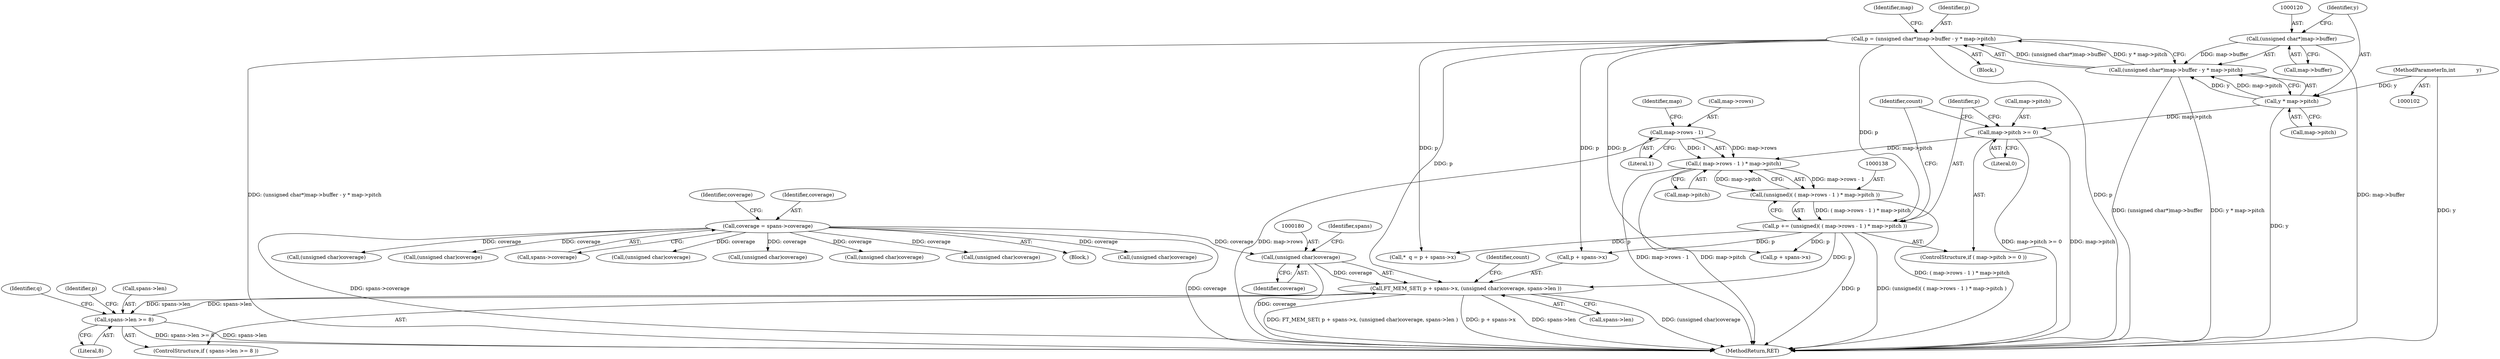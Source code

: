 digraph "0_savannah_6305b869d86ff415a33576df6d43729673c66eee@pointer" {
"1000173" [label="(Call,FT_MEM_SET( p + spans->x, (unsigned char)coverage, spans->len ))"];
"1000116" [label="(Call,p = (unsigned char*)map->buffer - y * map->pitch)"];
"1000118" [label="(Call,(unsigned char*)map->buffer - y * map->pitch)"];
"1000119" [label="(Call,(unsigned char*)map->buffer)"];
"1000124" [label="(Call,y * map->pitch)"];
"1000103" [label="(MethodParameterIn,int             y)"];
"1000135" [label="(Call,p += (unsigned)( ( map->rows - 1 ) * map->pitch ))"];
"1000137" [label="(Call,(unsigned)( ( map->rows - 1 ) * map->pitch ))"];
"1000139" [label="(Call,( map->rows - 1 ) * map->pitch)"];
"1000140" [label="(Call,map->rows - 1)"];
"1000130" [label="(Call,map->pitch >= 0)"];
"1000179" [label="(Call,(unsigned char)coverage)"];
"1000159" [label="(Call,coverage = spans->coverage)"];
"1000168" [label="(Call,spans->len >= 8)"];
"1000173" [label="(Call,FT_MEM_SET( p + spans->x, (unsigned char)coverage, spans->len ))"];
"1000116" [label="(Call,p = (unsigned char*)map->buffer - y * map->pitch)"];
"1000130" [label="(Call,map->pitch >= 0)"];
"1000189" [label="(Identifier,q)"];
"1000117" [label="(Identifier,p)"];
"1000125" [label="(Identifier,y)"];
"1000182" [label="(Call,spans->len)"];
"1000145" [label="(Call,map->pitch)"];
"1000179" [label="(Call,(unsigned char)coverage)"];
"1000221" [label="(Call,(unsigned char)coverage)"];
"1000157" [label="(Block,)"];
"1000237" [label="(Call,(unsigned char)coverage)"];
"1000136" [label="(Identifier,p)"];
"1000167" [label="(ControlStructure,if ( spans->len >= 8 ))"];
"1000144" [label="(Literal,1)"];
"1000205" [label="(Call,(unsigned char)coverage)"];
"1000174" [label="(Call,p + spans->x)"];
"1000119" [label="(Call,(unsigned char*)map->buffer)"];
"1000256" [label="(MethodReturn,RET)"];
"1000124" [label="(Call,y * map->pitch)"];
"1000213" [label="(Call,(unsigned char)coverage)"];
"1000118" [label="(Call,(unsigned char*)map->buffer - y * map->pitch)"];
"1000140" [label="(Call,map->rows - 1)"];
"1000141" [label="(Call,map->rows)"];
"1000135" [label="(Call,p += (unsigned)( ( map->rows - 1 ) * map->pitch ))"];
"1000173" [label="(Call,FT_MEM_SET( p + spans->x, (unsigned char)coverage, spans->len ))"];
"1000129" [label="(ControlStructure,if ( map->pitch >= 0 ))"];
"1000190" [label="(Call,p + spans->x)"];
"1000137" [label="(Call,(unsigned)( ( map->rows - 1 ) * map->pitch ))"];
"1000168" [label="(Call,spans->len >= 8)"];
"1000150" [label="(Identifier,count)"];
"1000131" [label="(Call,map->pitch)"];
"1000159" [label="(Call,coverage = spans->coverage)"];
"1000165" [label="(Identifier,coverage)"];
"1000175" [label="(Identifier,p)"];
"1000172" [label="(Literal,8)"];
"1000161" [label="(Call,spans->coverage)"];
"1000183" [label="(Identifier,spans)"];
"1000107" [label="(Block,)"];
"1000181" [label="(Identifier,coverage)"];
"1000134" [label="(Literal,0)"];
"1000245" [label="(Call,(unsigned char)coverage)"];
"1000252" [label="(Call,(unsigned char)coverage)"];
"1000139" [label="(Call,( map->rows - 1 ) * map->pitch)"];
"1000169" [label="(Call,spans->len)"];
"1000154" [label="(Identifier,count)"];
"1000103" [label="(MethodParameterIn,int             y)"];
"1000160" [label="(Identifier,coverage)"];
"1000126" [label="(Call,map->pitch)"];
"1000146" [label="(Identifier,map)"];
"1000132" [label="(Identifier,map)"];
"1000229" [label="(Call,(unsigned char)coverage)"];
"1000121" [label="(Call,map->buffer)"];
"1000188" [label="(Call,*  q = p + spans->x)"];
"1000173" -> "1000167"  [label="AST: "];
"1000173" -> "1000182"  [label="CFG: "];
"1000174" -> "1000173"  [label="AST: "];
"1000179" -> "1000173"  [label="AST: "];
"1000182" -> "1000173"  [label="AST: "];
"1000154" -> "1000173"  [label="CFG: "];
"1000173" -> "1000256"  [label="DDG: spans->len"];
"1000173" -> "1000256"  [label="DDG: (unsigned char)coverage"];
"1000173" -> "1000256"  [label="DDG: FT_MEM_SET( p + spans->x, (unsigned char)coverage, spans->len )"];
"1000173" -> "1000256"  [label="DDG: p + spans->x"];
"1000173" -> "1000168"  [label="DDG: spans->len"];
"1000116" -> "1000173"  [label="DDG: p"];
"1000135" -> "1000173"  [label="DDG: p"];
"1000179" -> "1000173"  [label="DDG: coverage"];
"1000168" -> "1000173"  [label="DDG: spans->len"];
"1000116" -> "1000107"  [label="AST: "];
"1000116" -> "1000118"  [label="CFG: "];
"1000117" -> "1000116"  [label="AST: "];
"1000118" -> "1000116"  [label="AST: "];
"1000132" -> "1000116"  [label="CFG: "];
"1000116" -> "1000256"  [label="DDG: (unsigned char*)map->buffer - y * map->pitch"];
"1000116" -> "1000256"  [label="DDG: p"];
"1000118" -> "1000116"  [label="DDG: (unsigned char*)map->buffer"];
"1000118" -> "1000116"  [label="DDG: y * map->pitch"];
"1000116" -> "1000135"  [label="DDG: p"];
"1000116" -> "1000174"  [label="DDG: p"];
"1000116" -> "1000188"  [label="DDG: p"];
"1000116" -> "1000190"  [label="DDG: p"];
"1000118" -> "1000124"  [label="CFG: "];
"1000119" -> "1000118"  [label="AST: "];
"1000124" -> "1000118"  [label="AST: "];
"1000118" -> "1000256"  [label="DDG: (unsigned char*)map->buffer"];
"1000118" -> "1000256"  [label="DDG: y * map->pitch"];
"1000119" -> "1000118"  [label="DDG: map->buffer"];
"1000124" -> "1000118"  [label="DDG: y"];
"1000124" -> "1000118"  [label="DDG: map->pitch"];
"1000119" -> "1000121"  [label="CFG: "];
"1000120" -> "1000119"  [label="AST: "];
"1000121" -> "1000119"  [label="AST: "];
"1000125" -> "1000119"  [label="CFG: "];
"1000119" -> "1000256"  [label="DDG: map->buffer"];
"1000124" -> "1000126"  [label="CFG: "];
"1000125" -> "1000124"  [label="AST: "];
"1000126" -> "1000124"  [label="AST: "];
"1000124" -> "1000256"  [label="DDG: y"];
"1000103" -> "1000124"  [label="DDG: y"];
"1000124" -> "1000130"  [label="DDG: map->pitch"];
"1000103" -> "1000102"  [label="AST: "];
"1000103" -> "1000256"  [label="DDG: y"];
"1000135" -> "1000129"  [label="AST: "];
"1000135" -> "1000137"  [label="CFG: "];
"1000136" -> "1000135"  [label="AST: "];
"1000137" -> "1000135"  [label="AST: "];
"1000150" -> "1000135"  [label="CFG: "];
"1000135" -> "1000256"  [label="DDG: p"];
"1000135" -> "1000256"  [label="DDG: (unsigned)( ( map->rows - 1 ) * map->pitch )"];
"1000137" -> "1000135"  [label="DDG: ( map->rows - 1 ) * map->pitch"];
"1000135" -> "1000174"  [label="DDG: p"];
"1000135" -> "1000188"  [label="DDG: p"];
"1000135" -> "1000190"  [label="DDG: p"];
"1000137" -> "1000139"  [label="CFG: "];
"1000138" -> "1000137"  [label="AST: "];
"1000139" -> "1000137"  [label="AST: "];
"1000137" -> "1000256"  [label="DDG: ( map->rows - 1 ) * map->pitch"];
"1000139" -> "1000137"  [label="DDG: map->rows - 1"];
"1000139" -> "1000137"  [label="DDG: map->pitch"];
"1000139" -> "1000145"  [label="CFG: "];
"1000140" -> "1000139"  [label="AST: "];
"1000145" -> "1000139"  [label="AST: "];
"1000139" -> "1000256"  [label="DDG: map->rows - 1"];
"1000139" -> "1000256"  [label="DDG: map->pitch"];
"1000140" -> "1000139"  [label="DDG: map->rows"];
"1000140" -> "1000139"  [label="DDG: 1"];
"1000130" -> "1000139"  [label="DDG: map->pitch"];
"1000140" -> "1000144"  [label="CFG: "];
"1000141" -> "1000140"  [label="AST: "];
"1000144" -> "1000140"  [label="AST: "];
"1000146" -> "1000140"  [label="CFG: "];
"1000140" -> "1000256"  [label="DDG: map->rows"];
"1000130" -> "1000129"  [label="AST: "];
"1000130" -> "1000134"  [label="CFG: "];
"1000131" -> "1000130"  [label="AST: "];
"1000134" -> "1000130"  [label="AST: "];
"1000136" -> "1000130"  [label="CFG: "];
"1000150" -> "1000130"  [label="CFG: "];
"1000130" -> "1000256"  [label="DDG: map->pitch >= 0"];
"1000130" -> "1000256"  [label="DDG: map->pitch"];
"1000179" -> "1000181"  [label="CFG: "];
"1000180" -> "1000179"  [label="AST: "];
"1000181" -> "1000179"  [label="AST: "];
"1000183" -> "1000179"  [label="CFG: "];
"1000179" -> "1000256"  [label="DDG: coverage"];
"1000159" -> "1000179"  [label="DDG: coverage"];
"1000159" -> "1000157"  [label="AST: "];
"1000159" -> "1000161"  [label="CFG: "];
"1000160" -> "1000159"  [label="AST: "];
"1000161" -> "1000159"  [label="AST: "];
"1000165" -> "1000159"  [label="CFG: "];
"1000159" -> "1000256"  [label="DDG: coverage"];
"1000159" -> "1000256"  [label="DDG: spans->coverage"];
"1000159" -> "1000205"  [label="DDG: coverage"];
"1000159" -> "1000213"  [label="DDG: coverage"];
"1000159" -> "1000221"  [label="DDG: coverage"];
"1000159" -> "1000229"  [label="DDG: coverage"];
"1000159" -> "1000237"  [label="DDG: coverage"];
"1000159" -> "1000245"  [label="DDG: coverage"];
"1000159" -> "1000252"  [label="DDG: coverage"];
"1000168" -> "1000167"  [label="AST: "];
"1000168" -> "1000172"  [label="CFG: "];
"1000169" -> "1000168"  [label="AST: "];
"1000172" -> "1000168"  [label="AST: "];
"1000175" -> "1000168"  [label="CFG: "];
"1000189" -> "1000168"  [label="CFG: "];
"1000168" -> "1000256"  [label="DDG: spans->len >= 8"];
"1000168" -> "1000256"  [label="DDG: spans->len"];
}
